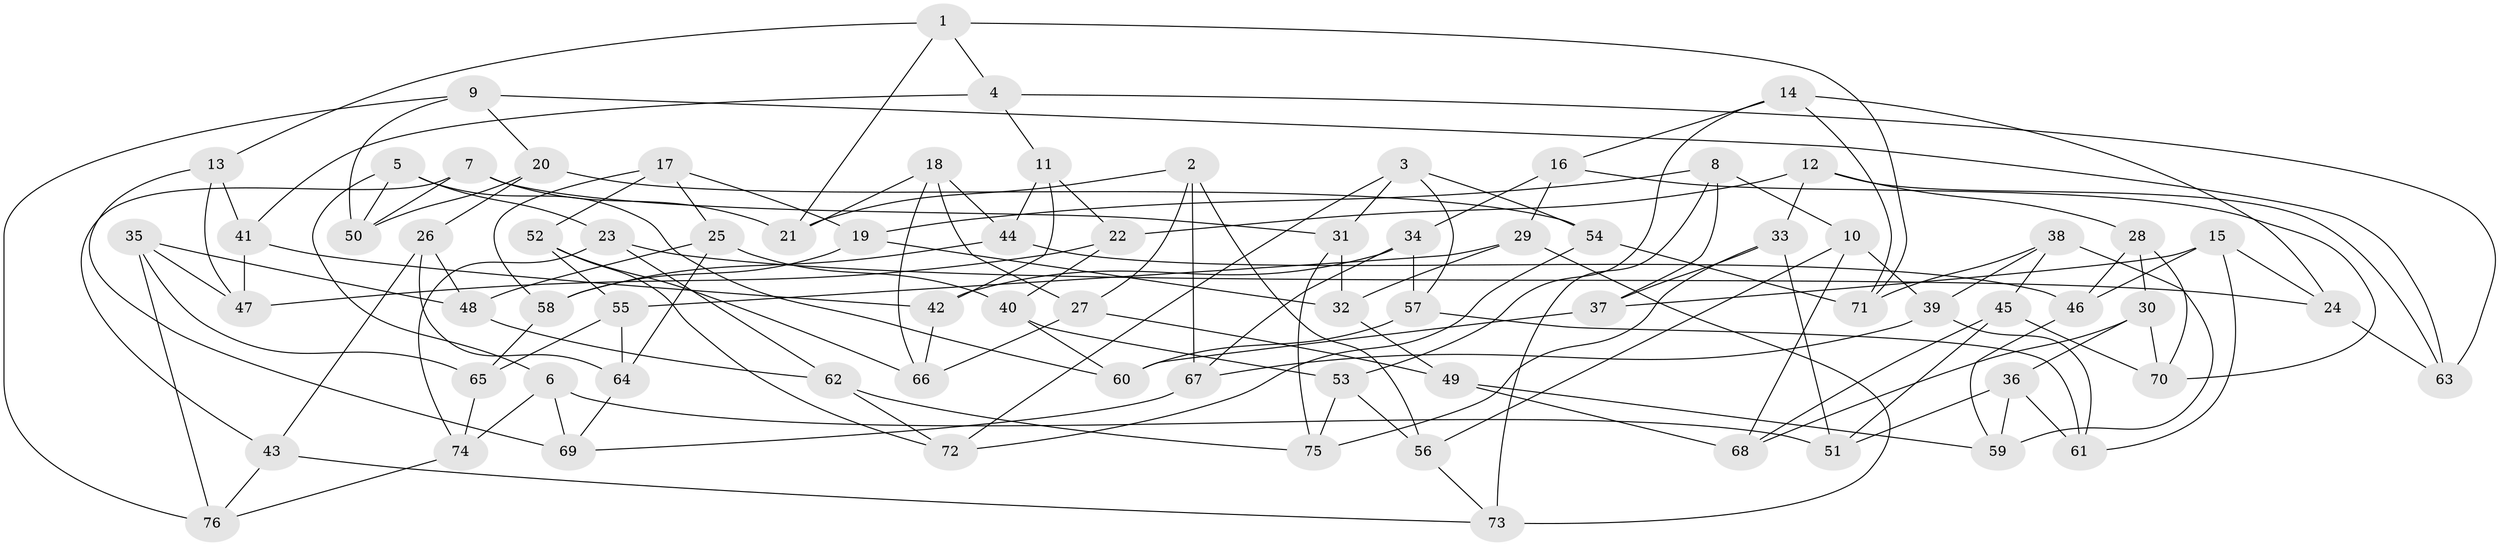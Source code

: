 // coarse degree distribution, {4: 0.3958333333333333, 5: 0.14583333333333334, 6: 0.3958333333333333, 3: 0.0625}
// Generated by graph-tools (version 1.1) at 2025/42/03/06/25 10:42:19]
// undirected, 76 vertices, 152 edges
graph export_dot {
graph [start="1"]
  node [color=gray90,style=filled];
  1;
  2;
  3;
  4;
  5;
  6;
  7;
  8;
  9;
  10;
  11;
  12;
  13;
  14;
  15;
  16;
  17;
  18;
  19;
  20;
  21;
  22;
  23;
  24;
  25;
  26;
  27;
  28;
  29;
  30;
  31;
  32;
  33;
  34;
  35;
  36;
  37;
  38;
  39;
  40;
  41;
  42;
  43;
  44;
  45;
  46;
  47;
  48;
  49;
  50;
  51;
  52;
  53;
  54;
  55;
  56;
  57;
  58;
  59;
  60;
  61;
  62;
  63;
  64;
  65;
  66;
  67;
  68;
  69;
  70;
  71;
  72;
  73;
  74;
  75;
  76;
  1 -- 13;
  1 -- 71;
  1 -- 4;
  1 -- 21;
  2 -- 56;
  2 -- 27;
  2 -- 21;
  2 -- 67;
  3 -- 72;
  3 -- 54;
  3 -- 31;
  3 -- 57;
  4 -- 11;
  4 -- 63;
  4 -- 41;
  5 -- 6;
  5 -- 60;
  5 -- 50;
  5 -- 23;
  6 -- 51;
  6 -- 74;
  6 -- 69;
  7 -- 31;
  7 -- 50;
  7 -- 43;
  7 -- 21;
  8 -- 73;
  8 -- 19;
  8 -- 10;
  8 -- 37;
  9 -- 76;
  9 -- 20;
  9 -- 63;
  9 -- 50;
  10 -- 56;
  10 -- 39;
  10 -- 68;
  11 -- 42;
  11 -- 44;
  11 -- 22;
  12 -- 22;
  12 -- 33;
  12 -- 28;
  12 -- 63;
  13 -- 41;
  13 -- 47;
  13 -- 69;
  14 -- 24;
  14 -- 71;
  14 -- 16;
  14 -- 53;
  15 -- 61;
  15 -- 37;
  15 -- 46;
  15 -- 24;
  16 -- 29;
  16 -- 70;
  16 -- 34;
  17 -- 25;
  17 -- 52;
  17 -- 19;
  17 -- 58;
  18 -- 66;
  18 -- 44;
  18 -- 27;
  18 -- 21;
  19 -- 58;
  19 -- 32;
  20 -- 26;
  20 -- 54;
  20 -- 50;
  22 -- 47;
  22 -- 40;
  23 -- 24;
  23 -- 74;
  23 -- 62;
  24 -- 63;
  25 -- 48;
  25 -- 40;
  25 -- 64;
  26 -- 43;
  26 -- 64;
  26 -- 48;
  27 -- 66;
  27 -- 49;
  28 -- 46;
  28 -- 30;
  28 -- 70;
  29 -- 73;
  29 -- 32;
  29 -- 55;
  30 -- 70;
  30 -- 68;
  30 -- 36;
  31 -- 32;
  31 -- 75;
  32 -- 49;
  33 -- 51;
  33 -- 75;
  33 -- 37;
  34 -- 57;
  34 -- 67;
  34 -- 42;
  35 -- 76;
  35 -- 65;
  35 -- 47;
  35 -- 48;
  36 -- 61;
  36 -- 59;
  36 -- 51;
  37 -- 60;
  38 -- 39;
  38 -- 71;
  38 -- 59;
  38 -- 45;
  39 -- 67;
  39 -- 61;
  40 -- 60;
  40 -- 53;
  41 -- 42;
  41 -- 47;
  42 -- 66;
  43 -- 76;
  43 -- 73;
  44 -- 46;
  44 -- 58;
  45 -- 70;
  45 -- 51;
  45 -- 68;
  46 -- 59;
  48 -- 62;
  49 -- 59;
  49 -- 68;
  52 -- 66;
  52 -- 72;
  52 -- 55;
  53 -- 56;
  53 -- 75;
  54 -- 71;
  54 -- 72;
  55 -- 64;
  55 -- 65;
  56 -- 73;
  57 -- 60;
  57 -- 61;
  58 -- 65;
  62 -- 75;
  62 -- 72;
  64 -- 69;
  65 -- 74;
  67 -- 69;
  74 -- 76;
}
